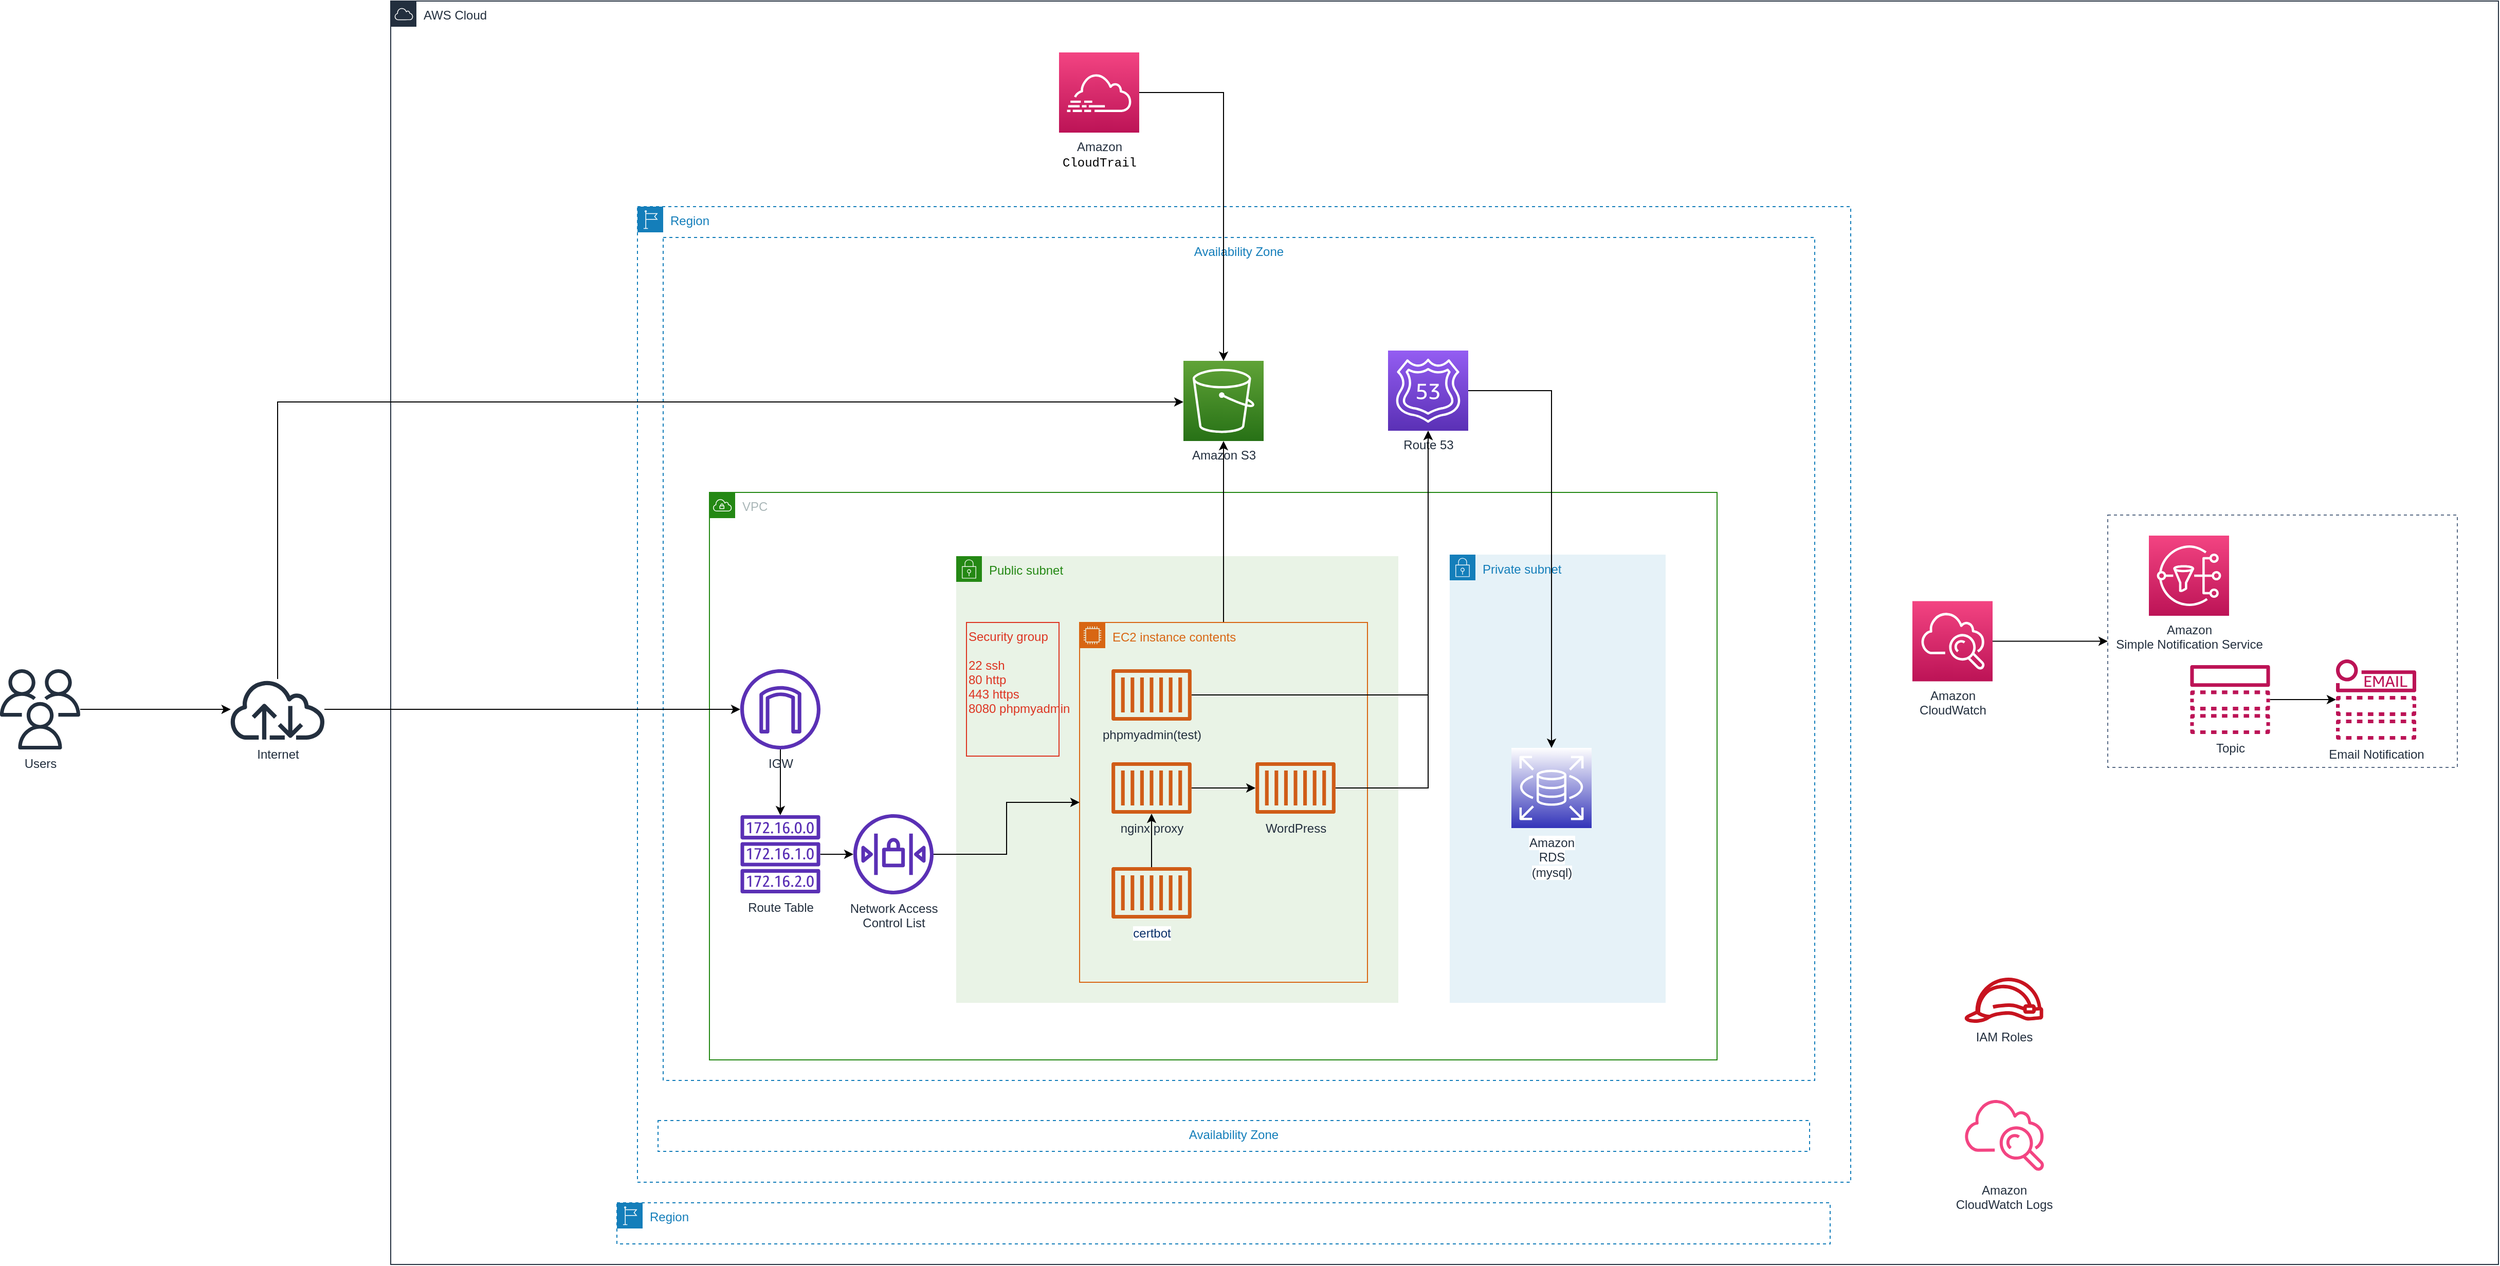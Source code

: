 <mxfile version="13.9.9" type="device"><diagram id="Ht1M8jgEwFfnCIfOTk4-" name="Page-1"><mxGraphModel dx="4786" dy="3547" grid="1" gridSize="10" guides="1" tooltips="1" connect="1" arrows="1" fold="1" page="1" pageScale="1" pageWidth="1169" pageHeight="827" math="0" shadow="0"><root><mxCell id="0"/><mxCell id="1" parent="0"/><mxCell id="iDEgg-fdLYN_3Zc8zk07-22" value="AWS Cloud" style="points=[[0,0],[0.25,0],[0.5,0],[0.75,0],[1,0],[1,0.25],[1,0.5],[1,0.75],[1,1],[0.75,1],[0.5,1],[0.25,1],[0,1],[0,0.75],[0,0.5],[0,0.25]];outlineConnect=0;gradientColor=none;html=1;whiteSpace=wrap;fontSize=12;fontStyle=0;shape=mxgraph.aws4.group;grIcon=mxgraph.aws4.group_aws_cloud;strokeColor=#232F3E;fillColor=none;verticalAlign=top;align=left;spacingLeft=30;fontColor=#232F3E;dashed=0;rounded=0;shadow=0;glass=0;labelBackgroundColor=none;comic=0;sketch=0;" parent="1" vertex="1"><mxGeometry x="-80" y="-340" width="2050" height="1229" as="geometry"/></mxCell><mxCell id="-ZCi1atDpBs3jv3W7MjO-21" value="" style="fillColor=none;strokeColor=#5A6C86;dashed=1;verticalAlign=top;fontStyle=0;fontColor=#5A6C86;align=left;" vertex="1" parent="1"><mxGeometry x="1590" y="160" width="340" height="245.5" as="geometry"/></mxCell><mxCell id="t5wphTqPPvufa-XJ_R2m-8" value="Region" style="points=[[0,0],[0.25,0],[0.5,0],[0.75,0],[1,0],[1,0.25],[1,0.5],[1,0.75],[1,1],[0.75,1],[0.5,1],[0.25,1],[0,1],[0,0.75],[0,0.5],[0,0.25]];outlineConnect=0;gradientColor=none;html=1;whiteSpace=wrap;fontSize=12;fontStyle=0;shape=mxgraph.aws4.group;grIcon=mxgraph.aws4.group_region;strokeColor=#147EBA;fillColor=none;verticalAlign=top;align=left;spacingLeft=30;fontColor=#147EBA;dashed=1;" parent="1" vertex="1"><mxGeometry x="160" y="-140" width="1180" height="949" as="geometry"/></mxCell><mxCell id="NtME0SHpdw8BMmPxOjDJ-4" value="Availability Zone" style="fillColor=none;strokeColor=#147EBA;dashed=1;verticalAlign=top;fontStyle=0;fontColor=#147EBA;" parent="1" vertex="1"><mxGeometry x="185" y="-110" width="1120" height="820" as="geometry"/></mxCell><mxCell id="iDEgg-fdLYN_3Zc8zk07-20" value="VPC" style="points=[[0,0],[0.25,0],[0.5,0],[0.75,0],[1,0],[1,0.25],[1,0.5],[1,0.75],[1,1],[0.75,1],[0.5,1],[0.25,1],[0,1],[0,0.75],[0,0.5],[0,0.25]];outlineConnect=0;gradientColor=none;html=1;whiteSpace=wrap;fontSize=12;fontStyle=0;shape=mxgraph.aws4.group;grIcon=mxgraph.aws4.group_vpc;strokeColor=#248814;fillColor=none;verticalAlign=top;align=left;spacingLeft=30;fontColor=#AAB7B8;dashed=0;" parent="1" vertex="1"><mxGeometry x="230" y="138" width="980" height="552" as="geometry"/></mxCell><mxCell id="UEzPUAAOIrF-is8g5C7q-116" value="Amazon S3" style="outlineConnect=0;fontColor=#232F3E;gradientColor=#60A337;gradientDirection=north;fillColor=#277116;strokeColor=#ffffff;dashed=0;verticalLabelPosition=bottom;verticalAlign=top;align=center;html=1;fontSize=12;fontStyle=0;aspect=fixed;shape=mxgraph.aws4.resourceIcon;resIcon=mxgraph.aws4.s3;labelBackgroundColor=#ffffff;" parent="1" vertex="1"><mxGeometry x="691.0" y="10" width="78" height="78" as="geometry"/></mxCell><mxCell id="-ZCi1atDpBs3jv3W7MjO-22" style="edgeStyle=orthogonalEdgeStyle;rounded=0;orthogonalLoop=1;jettySize=auto;html=1;" edge="1" parent="1" source="UEzPUAAOIrF-is8g5C7q-121" target="-ZCi1atDpBs3jv3W7MjO-21"><mxGeometry relative="1" as="geometry"/></mxCell><mxCell id="UEzPUAAOIrF-is8g5C7q-121" value="Amazon&lt;br&gt;CloudWatch&lt;br&gt;" style="outlineConnect=0;fontColor=#232F3E;gradientColor=#F34482;gradientDirection=north;fillColor=#BC1356;strokeColor=#ffffff;dashed=0;verticalLabelPosition=bottom;verticalAlign=top;align=center;html=1;fontSize=12;fontStyle=0;aspect=fixed;shape=mxgraph.aws4.resourceIcon;resIcon=mxgraph.aws4.cloudwatch;labelBackgroundColor=#ffffff;" parent="1" vertex="1"><mxGeometry x="1400.0" y="243.75" width="78" height="78" as="geometry"/></mxCell><mxCell id="UEzPUAAOIrF-is8g5C7q-122" value="IAM Roles" style="outlineConnect=0;fontColor=#232F3E;gradientColor=none;fillColor=#C7131F;strokeColor=none;dashed=0;verticalLabelPosition=bottom;verticalAlign=top;align=center;html=1;fontSize=12;fontStyle=0;aspect=fixed;pointerEvents=1;shape=mxgraph.aws4.role;labelBackgroundColor=#ffffff;" parent="1" vertex="1"><mxGeometry x="1450.0" y="610" width="78" height="44" as="geometry"/></mxCell><mxCell id="UEzPUAAOIrF-is8g5C7q-123" value="Amazon&lt;br&gt;CloudWatch Logs&lt;br&gt;" style="outlineConnect=0;fontColor=#232F3E;gradientColor=none;gradientDirection=north;fillColor=#F34482;strokeColor=none;dashed=0;verticalLabelPosition=bottom;verticalAlign=top;align=center;html=1;fontSize=12;fontStyle=0;aspect=fixed;shape=mxgraph.aws4.cloudwatch;labelBackgroundColor=#ffffff;" parent="1" vertex="1"><mxGeometry x="1450.0" y="724.5" width="78" height="78" as="geometry"/></mxCell><mxCell id="iDEgg-fdLYN_3Zc8zk07-19" value="Route 53" style="outlineConnect=0;fontColor=#232F3E;gradientColor=#945DF2;gradientDirection=north;fillColor=#5A30B5;strokeColor=#ffffff;dashed=0;verticalLabelPosition=bottom;verticalAlign=top;align=center;html=1;fontSize=12;fontStyle=0;aspect=fixed;shape=mxgraph.aws4.resourceIcon;resIcon=mxgraph.aws4.route_53;rounded=0;shadow=0;glass=0;labelBackgroundColor=none;comic=0;sketch=0;" parent="1" vertex="1"><mxGeometry x="890" width="78" height="78" as="geometry"/></mxCell><mxCell id="-ZCi1atDpBs3jv3W7MjO-15" style="edgeStyle=orthogonalEdgeStyle;rounded=0;orthogonalLoop=1;jettySize=auto;html=1;" edge="1" parent="1" source="iDEgg-fdLYN_3Zc8zk07-23" target="iDEgg-fdLYN_3Zc8zk07-30"><mxGeometry relative="1" as="geometry"/></mxCell><mxCell id="iDEgg-fdLYN_3Zc8zk07-23" value="Internet" style="outlineConnect=0;fontColor=#232F3E;gradientColor=none;fillColor=#232F3E;strokeColor=none;dashed=0;verticalLabelPosition=bottom;verticalAlign=top;align=center;html=1;fontSize=12;fontStyle=0;aspect=fixed;pointerEvents=1;shape=mxgraph.aws4.internet;rounded=0;shadow=0;glass=0;labelBackgroundColor=none;comic=0;sketch=0;" parent="1" vertex="1"><mxGeometry x="-238" y="319.5" width="95.88" height="59" as="geometry"/></mxCell><mxCell id="iDEgg-fdLYN_3Zc8zk07-27" value="" style="edgeStyle=orthogonalEdgeStyle;rounded=0;orthogonalLoop=1;jettySize=auto;html=1;fontSize=24;fontColor=#000000;" parent="1" source="iDEgg-fdLYN_3Zc8zk07-24" target="iDEgg-fdLYN_3Zc8zk07-23" edge="1"><mxGeometry relative="1" as="geometry"><mxPoint x="-290" y="349" as="targetPoint"/></mxGeometry></mxCell><mxCell id="iDEgg-fdLYN_3Zc8zk07-24" value="Users" style="outlineConnect=0;fontColor=#232F3E;gradientColor=none;fillColor=#232F3E;strokeColor=none;dashed=0;verticalLabelPosition=bottom;verticalAlign=top;align=center;html=1;fontSize=12;fontStyle=0;aspect=fixed;pointerEvents=1;shape=mxgraph.aws4.users;rounded=0;shadow=0;glass=0;labelBackgroundColor=none;comic=0;sketch=0;" parent="1" vertex="1"><mxGeometry x="-460" y="310" width="78" height="78" as="geometry"/></mxCell><mxCell id="iDEgg-fdLYN_3Zc8zk07-35" style="edgeStyle=orthogonalEdgeStyle;rounded=0;orthogonalLoop=1;jettySize=auto;html=1;fontSize=24;fontColor=#000000;" parent="1" source="iDEgg-fdLYN_3Zc8zk07-30" target="iDEgg-fdLYN_3Zc8zk07-33" edge="1"><mxGeometry relative="1" as="geometry"/></mxCell><mxCell id="iDEgg-fdLYN_3Zc8zk07-30" value="IGW" style="outlineConnect=0;fontColor=#232F3E;gradientColor=none;fillColor=#5A30B5;strokeColor=none;dashed=0;verticalLabelPosition=bottom;verticalAlign=top;align=center;html=1;fontSize=12;fontStyle=0;aspect=fixed;pointerEvents=1;shape=mxgraph.aws4.internet_gateway;rounded=0;shadow=0;glass=0;labelBackgroundColor=none;comic=0;sketch=0;" parent="1" vertex="1"><mxGeometry x="260" y="310" width="78" height="78" as="geometry"/></mxCell><mxCell id="iDEgg-fdLYN_3Zc8zk07-31" value="Network Access &lt;br&gt;Control List" style="outlineConnect=0;fontColor=#232F3E;gradientColor=none;fillColor=#5A30B5;strokeColor=none;dashed=0;verticalLabelPosition=bottom;verticalAlign=top;align=center;html=1;fontSize=12;fontStyle=0;aspect=fixed;pointerEvents=1;shape=mxgraph.aws4.network_access_control_list;rounded=0;shadow=0;glass=0;labelBackgroundColor=none;comic=0;sketch=0;" parent="1" vertex="1"><mxGeometry x="370" y="451" width="78" height="78" as="geometry"/></mxCell><mxCell id="iDEgg-fdLYN_3Zc8zk07-34" style="edgeStyle=orthogonalEdgeStyle;rounded=0;orthogonalLoop=1;jettySize=auto;html=1;fontSize=24;fontColor=#000000;" parent="1" source="iDEgg-fdLYN_3Zc8zk07-33" target="iDEgg-fdLYN_3Zc8zk07-31" edge="1"><mxGeometry relative="1" as="geometry"/></mxCell><mxCell id="iDEgg-fdLYN_3Zc8zk07-33" value="Route Table" style="outlineConnect=0;fontColor=#232F3E;gradientColor=none;fillColor=#5A30B5;strokeColor=none;dashed=0;verticalLabelPosition=bottom;verticalAlign=top;align=center;html=1;fontSize=12;fontStyle=0;aspect=fixed;pointerEvents=1;shape=mxgraph.aws4.route_table;rounded=0;shadow=0;glass=0;labelBackgroundColor=none;comic=0;sketch=0;" parent="1" vertex="1"><mxGeometry x="260" y="452" width="78" height="76" as="geometry"/></mxCell><mxCell id="t5wphTqPPvufa-XJ_R2m-6" value="Private subnet" style="points=[[0,0],[0.25,0],[0.5,0],[0.75,0],[1,0],[1,0.25],[1,0.5],[1,0.75],[1,1],[0.75,1],[0.5,1],[0.25,1],[0,1],[0,0.75],[0,0.5],[0,0.25]];outlineConnect=0;gradientColor=none;html=1;whiteSpace=wrap;fontSize=12;fontStyle=0;shape=mxgraph.aws4.group;grIcon=mxgraph.aws4.group_security_group;grStroke=0;strokeColor=#147EBA;fillColor=#E6F2F8;verticalAlign=top;align=left;spacingLeft=30;fontColor=#147EBA;dashed=0;" parent="1" vertex="1"><mxGeometry x="950" y="198.5" width="210" height="436" as="geometry"/></mxCell><mxCell id="t5wphTqPPvufa-XJ_R2m-7" value="Public subnet" style="points=[[0,0],[0.25,0],[0.5,0],[0.75,0],[1,0],[1,0.25],[1,0.5],[1,0.75],[1,1],[0.75,1],[0.5,1],[0.25,1],[0,1],[0,0.75],[0,0.5],[0,0.25]];outlineConnect=0;gradientColor=none;html=1;whiteSpace=wrap;fontSize=12;fontStyle=0;shape=mxgraph.aws4.group;grIcon=mxgraph.aws4.group_security_group;grStroke=0;strokeColor=#248814;fillColor=#E9F3E6;verticalAlign=top;align=left;spacingLeft=30;fontColor=#248814;dashed=0;" parent="1" vertex="1"><mxGeometry x="470" y="200" width="430" height="434.5" as="geometry"/></mxCell><mxCell id="NtME0SHpdw8BMmPxOjDJ-9" style="edgeStyle=orthogonalEdgeStyle;rounded=0;orthogonalLoop=1;jettySize=auto;html=1;exitX=0.5;exitY=0;exitDx=0;exitDy=0;" parent="1" source="iDEgg-fdLYN_3Zc8zk07-21" target="UEzPUAAOIrF-is8g5C7q-116" edge="1"><mxGeometry relative="1" as="geometry"><Array as="points"><mxPoint x="730" y="90"/></Array></mxGeometry></mxCell><mxCell id="iDEgg-fdLYN_3Zc8zk07-21" value="EC2 instance contents" style="points=[[0,0],[0.25,0],[0.5,0],[0.75,0],[1,0],[1,0.25],[1,0.5],[1,0.75],[1,1],[0.75,1],[0.5,1],[0.25,1],[0,1],[0,0.75],[0,0.5],[0,0.25]];outlineConnect=0;gradientColor=none;html=1;whiteSpace=wrap;fontSize=12;fontStyle=0;shape=mxgraph.aws4.group;grIcon=mxgraph.aws4.group_ec2_instance_contents;strokeColor=#D86613;fillColor=none;verticalAlign=top;align=left;spacingLeft=30;fontColor=#D86613;dashed=0;rounded=0;shadow=0;glass=0;labelBackgroundColor=none;comic=0;sketch=0;" parent="1" vertex="1"><mxGeometry x="590" y="264.5" width="280" height="350" as="geometry"/></mxCell><mxCell id="-ZCi1atDpBs3jv3W7MjO-10" style="edgeStyle=orthogonalEdgeStyle;rounded=0;orthogonalLoop=1;jettySize=auto;html=1;" edge="1" parent="1" source="t5wphTqPPvufa-XJ_R2m-9" target="iDEgg-fdLYN_3Zc8zk07-19"><mxGeometry relative="1" as="geometry"/></mxCell><mxCell id="t5wphTqPPvufa-XJ_R2m-9" value="WordPress" style="outlineConnect=0;fontColor=#232F3E;gradientColor=none;fillColor=#D05C17;strokeColor=none;dashed=0;verticalLabelPosition=bottom;verticalAlign=top;align=center;html=1;fontSize=12;fontStyle=0;aspect=fixed;pointerEvents=1;shape=mxgraph.aws4.container_1;" parent="1" vertex="1"><mxGeometry x="761" y="400.5" width="78" height="50" as="geometry"/></mxCell><mxCell id="iDEgg-fdLYN_3Zc8zk07-16" value="&lt;span style=&quot;background-color: rgb(255 , 255 , 255)&quot;&gt;Amazon&lt;/span&gt;&lt;br&gt;&lt;span style=&quot;background-color: rgb(255 , 255 , 255)&quot;&gt;RDS&lt;br&gt;(mysql)&lt;/span&gt;" style="outlineConnect=0;fontColor=#232F3E;gradientDirection=north;fillColor=#3334B9;strokeColor=#ffffff;dashed=0;verticalLabelPosition=bottom;verticalAlign=top;align=center;html=1;fontSize=12;fontStyle=0;aspect=fixed;shape=mxgraph.aws4.resourceIcon;resIcon=mxgraph.aws4.rds;rounded=0;shadow=0;glass=0;labelBackgroundColor=none;comic=0;sketch=0;gradientColor=#ffffff;" parent="1" vertex="1"><mxGeometry x="1010" y="386.5" width="78" height="78" as="geometry"/></mxCell><mxCell id="-ZCi1atDpBs3jv3W7MjO-11" style="edgeStyle=orthogonalEdgeStyle;rounded=0;orthogonalLoop=1;jettySize=auto;html=1;" edge="1" parent="1" source="t5wphTqPPvufa-XJ_R2m-10" target="iDEgg-fdLYN_3Zc8zk07-19"><mxGeometry relative="1" as="geometry"/></mxCell><mxCell id="t5wphTqPPvufa-XJ_R2m-10" value="phpmyadmin(test)" style="outlineConnect=0;fontColor=#232F3E;gradientColor=none;fillColor=#D05C17;strokeColor=none;dashed=0;verticalLabelPosition=bottom;verticalAlign=top;align=center;html=1;fontSize=12;fontStyle=0;aspect=fixed;pointerEvents=1;shape=mxgraph.aws4.container_1;" parent="1" vertex="1"><mxGeometry x="621" y="310" width="78" height="50" as="geometry"/></mxCell><mxCell id="NtME0SHpdw8BMmPxOjDJ-5" value="Availability Zone" style="fillColor=none;strokeColor=#147EBA;dashed=1;verticalAlign=top;fontStyle=0;fontColor=#147EBA;" parent="1" vertex="1"><mxGeometry x="180" y="749" width="1120" height="30" as="geometry"/></mxCell><mxCell id="NtME0SHpdw8BMmPxOjDJ-7" value="Region" style="points=[[0,0],[0.25,0],[0.5,0],[0.75,0],[1,0],[1,0.25],[1,0.5],[1,0.75],[1,1],[0.75,1],[0.5,1],[0.25,1],[0,1],[0,0.75],[0,0.5],[0,0.25]];outlineConnect=0;gradientColor=none;html=1;whiteSpace=wrap;fontSize=12;fontStyle=0;shape=mxgraph.aws4.group;grIcon=mxgraph.aws4.group_region;strokeColor=#147EBA;fillColor=none;verticalAlign=top;align=left;spacingLeft=30;fontColor=#147EBA;dashed=1;" parent="1" vertex="1"><mxGeometry x="140" y="829" width="1180" height="40" as="geometry"/></mxCell><mxCell id="-ZCi1atDpBs3jv3W7MjO-2" style="edgeStyle=orthogonalEdgeStyle;rounded=0;orthogonalLoop=1;jettySize=auto;html=1;" edge="1" parent="1" source="-ZCi1atDpBs3jv3W7MjO-1" target="t5wphTqPPvufa-XJ_R2m-9"><mxGeometry relative="1" as="geometry"/></mxCell><mxCell id="-ZCi1atDpBs3jv3W7MjO-1" value="nginx proxy" style="outlineConnect=0;fontColor=#232F3E;gradientColor=none;fillColor=#D05C17;strokeColor=none;dashed=0;verticalLabelPosition=bottom;verticalAlign=top;align=center;html=1;fontSize=12;fontStyle=0;aspect=fixed;pointerEvents=1;shape=mxgraph.aws4.container_1;" vertex="1" parent="1"><mxGeometry x="621" y="400.5" width="78" height="50" as="geometry"/></mxCell><mxCell id="-ZCi1atDpBs3jv3W7MjO-4" style="edgeStyle=orthogonalEdgeStyle;rounded=0;orthogonalLoop=1;jettySize=auto;html=1;" edge="1" parent="1" source="-ZCi1atDpBs3jv3W7MjO-3" target="-ZCi1atDpBs3jv3W7MjO-1"><mxGeometry relative="1" as="geometry"/></mxCell><mxCell id="-ZCi1atDpBs3jv3W7MjO-3" value="&lt;span style=&quot;color: rgb(10 , 48 , 105) ; font-family: , , &amp;#34;sf mono&amp;#34; , &amp;#34;menlo&amp;#34; , &amp;#34;consolas&amp;#34; , &amp;#34;liberation mono&amp;#34; , monospace ; background-color: rgb(255 , 255 , 255)&quot;&gt;certbot&lt;/span&gt;" style="outlineConnect=0;fontColor=#232F3E;gradientColor=none;fillColor=#D05C17;strokeColor=none;dashed=0;verticalLabelPosition=bottom;verticalAlign=top;align=center;html=1;fontSize=12;fontStyle=0;aspect=fixed;pointerEvents=1;shape=mxgraph.aws4.container_1;" vertex="1" parent="1"><mxGeometry x="621" y="502.5" width="78" height="50" as="geometry"/></mxCell><mxCell id="-ZCi1atDpBs3jv3W7MjO-7" value="Security group&#10;&#10;22 ssh&#10;80 http&#10;443 https&#10;8080 phpmyadmin" style="fillColor=none;strokeColor=#DD3522;verticalAlign=top;fontStyle=0;fontColor=#DD3522;align=left;" vertex="1" parent="1"><mxGeometry x="480" y="264.5" width="90" height="130" as="geometry"/></mxCell><mxCell id="-ZCi1atDpBs3jv3W7MjO-13" style="edgeStyle=orthogonalEdgeStyle;rounded=0;orthogonalLoop=1;jettySize=auto;html=1;" edge="1" parent="1" source="iDEgg-fdLYN_3Zc8zk07-19" target="iDEgg-fdLYN_3Zc8zk07-16"><mxGeometry relative="1" as="geometry"/></mxCell><mxCell id="-ZCi1atDpBs3jv3W7MjO-14" style="edgeStyle=orthogonalEdgeStyle;rounded=0;orthogonalLoop=1;jettySize=auto;html=1;" edge="1" parent="1" source="iDEgg-fdLYN_3Zc8zk07-31" target="iDEgg-fdLYN_3Zc8zk07-21"><mxGeometry relative="1" as="geometry"/></mxCell><mxCell id="-ZCi1atDpBs3jv3W7MjO-16" value="Amazon &lt;br&gt;Simple Notification Service" style="outlineConnect=0;fontColor=#232F3E;gradientColor=#F34482;gradientDirection=north;fillColor=#BC1356;strokeColor=#ffffff;dashed=0;verticalLabelPosition=bottom;verticalAlign=top;align=center;html=1;fontSize=12;fontStyle=0;aspect=fixed;shape=mxgraph.aws4.resourceIcon;resIcon=mxgraph.aws4.sns;" vertex="1" parent="1"><mxGeometry x="1630" y="180" width="78" height="78" as="geometry"/></mxCell><mxCell id="-ZCi1atDpBs3jv3W7MjO-17" value="Email Notification" style="outlineConnect=0;fontColor=#232F3E;gradientColor=none;fillColor=#BC1356;strokeColor=none;dashed=0;verticalLabelPosition=bottom;verticalAlign=top;align=center;html=1;fontSize=12;fontStyle=0;aspect=fixed;pointerEvents=1;shape=mxgraph.aws4.email_notification;" vertex="1" parent="1"><mxGeometry x="1812" y="300.5" width="78" height="78" as="geometry"/></mxCell><mxCell id="-ZCi1atDpBs3jv3W7MjO-20" style="edgeStyle=orthogonalEdgeStyle;rounded=0;orthogonalLoop=1;jettySize=auto;html=1;" edge="1" parent="1" source="-ZCi1atDpBs3jv3W7MjO-19" target="-ZCi1atDpBs3jv3W7MjO-17"><mxGeometry relative="1" as="geometry"/></mxCell><mxCell id="-ZCi1atDpBs3jv3W7MjO-19" value="Topic" style="outlineConnect=0;fontColor=#232F3E;gradientColor=none;fillColor=#BC1356;strokeColor=none;dashed=0;verticalLabelPosition=bottom;verticalAlign=top;align=center;html=1;fontSize=12;fontStyle=0;aspect=fixed;pointerEvents=1;shape=mxgraph.aws4.topic;" vertex="1" parent="1"><mxGeometry x="1670" y="306" width="78" height="67" as="geometry"/></mxCell><mxCell id="-ZCi1atDpBs3jv3W7MjO-24" style="edgeStyle=orthogonalEdgeStyle;rounded=0;orthogonalLoop=1;jettySize=auto;html=1;" edge="1" parent="1" source="-ZCi1atDpBs3jv3W7MjO-23" target="UEzPUAAOIrF-is8g5C7q-116"><mxGeometry relative="1" as="geometry"/></mxCell><mxCell id="-ZCi1atDpBs3jv3W7MjO-23" value="&lt;span style=&quot;background-color: rgb(255 , 255 , 255)&quot;&gt;&lt;font style=&quot;font-size: 12px&quot;&gt;Amazon&lt;br&gt;&lt;/font&gt;&lt;/span&gt;&lt;div style=&quot;color: rgb(0 , 0 , 0) ; background-color: rgb(255 , 255 , 255) ; font-family: &amp;#34;consolas&amp;#34; , &amp;#34;courier new&amp;#34; , monospace ; line-height: 19px&quot;&gt;&lt;font style=&quot;font-size: 12px&quot;&gt;CloudTrail&lt;/font&gt;&lt;/div&gt;" style="outlineConnect=0;fontColor=#232F3E;gradientColor=#F34482;gradientDirection=north;fillColor=#BC1356;strokeColor=#ffffff;dashed=0;verticalLabelPosition=bottom;verticalAlign=top;align=center;html=1;fontSize=12;fontStyle=0;aspect=fixed;shape=mxgraph.aws4.resourceIcon;resIcon=mxgraph.aws4.cloudtrail;" vertex="1" parent="1"><mxGeometry x="570" y="-290" width="78" height="78" as="geometry"/></mxCell><mxCell id="-ZCi1atDpBs3jv3W7MjO-26" style="edgeStyle=orthogonalEdgeStyle;rounded=0;orthogonalLoop=1;jettySize=auto;html=1;" edge="1" parent="1" source="iDEgg-fdLYN_3Zc8zk07-23" target="UEzPUAAOIrF-is8g5C7q-116"><mxGeometry relative="1" as="geometry"><mxPoint x="-350" y="-50" as="targetPoint"/><Array as="points"><mxPoint x="-190" y="50"/></Array></mxGeometry></mxCell></root></mxGraphModel></diagram></mxfile>